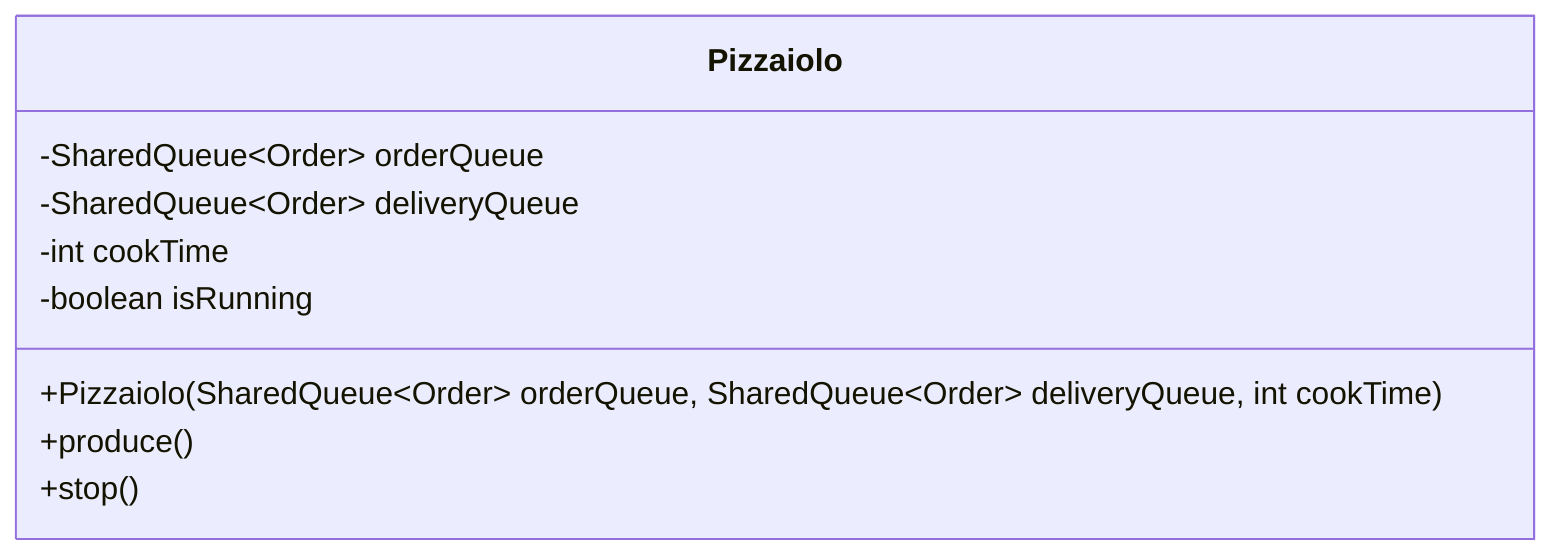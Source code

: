 classDiagram
    class Pizzaiolo {
        -SharedQueue~Order~ orderQueue
        -SharedQueue~Order~ deliveryQueue
        -int cookTime
        -boolean isRunning
        +Pizzaiolo(SharedQueue~Order~ orderQueue, SharedQueue~Order~ deliveryQueue, int cookTime)
        +produce()
        +stop()
    }